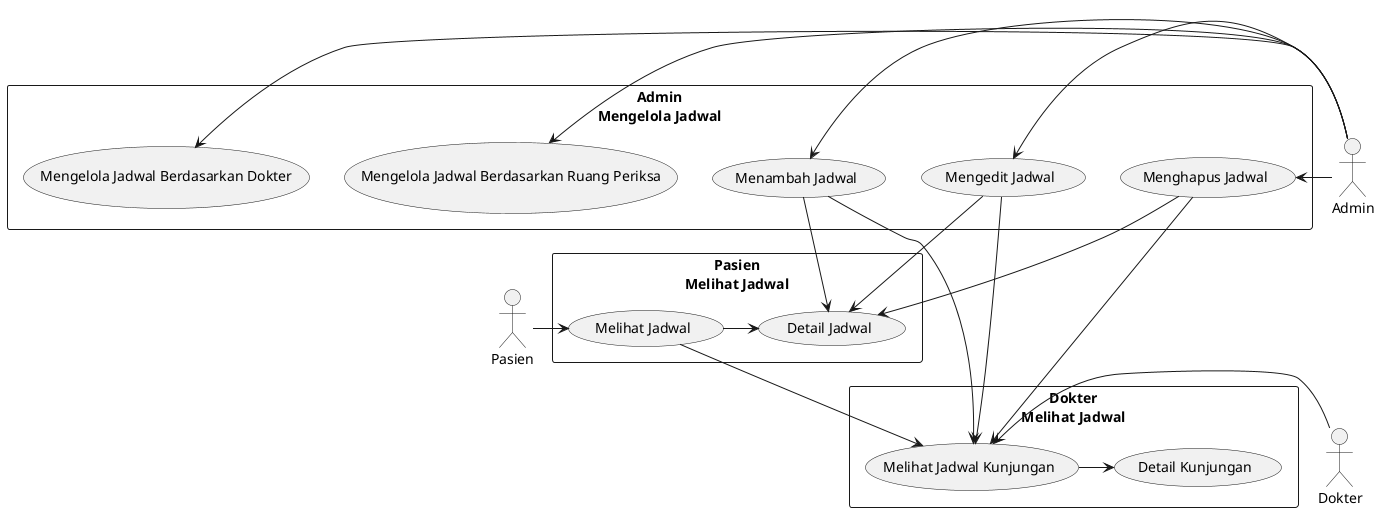 @startuml
!define RECTANGLE class

' Deklarasi aktor
actor Pasien
actor Admin
actor Dokter

' Deklarasi Proses
rectangle "Pasien\nMelihat Jadwal" {
  Pasien -> (Melihat Jadwal)
  (Melihat Jadwal) -> (Detail Jadwal)
}

rectangle "Admin\nMengelola Jadwal" {
  Admin -> (Menambah Jadwal)
  Admin -> (Mengedit Jadwal)
  Admin -> (Menghapus Jadwal)
  Admin -> (Mengelola Jadwal Berdasarkan Dokter)
  Admin -> (Mengelola Jadwal Berdasarkan Ruang Periksa)
  (Menambah Jadwal) --> (Detail Jadwal)
  (Mengedit Jadwal) --> (Detail Jadwal)
  (Menghapus Jadwal) --> (Detail Jadwal)
}

rectangle "Dokter\nMelihat Jadwal" {
  Dokter -> (Melihat Jadwal Kunjungan)
  (Melihat Jadwal Kunjungan) -> (Detail Kunjungan)
}

' Relasi antar proses
(Melihat Jadwal) --> (Melihat Jadwal Kunjungan)
(Menambah Jadwal) --> (Melihat Jadwal Kunjungan)
(Mengedit Jadwal) --> (Melihat Jadwal Kunjungan)
(Menghapus Jadwal) --> (Melihat Jadwal Kunjungan)

@enduml
